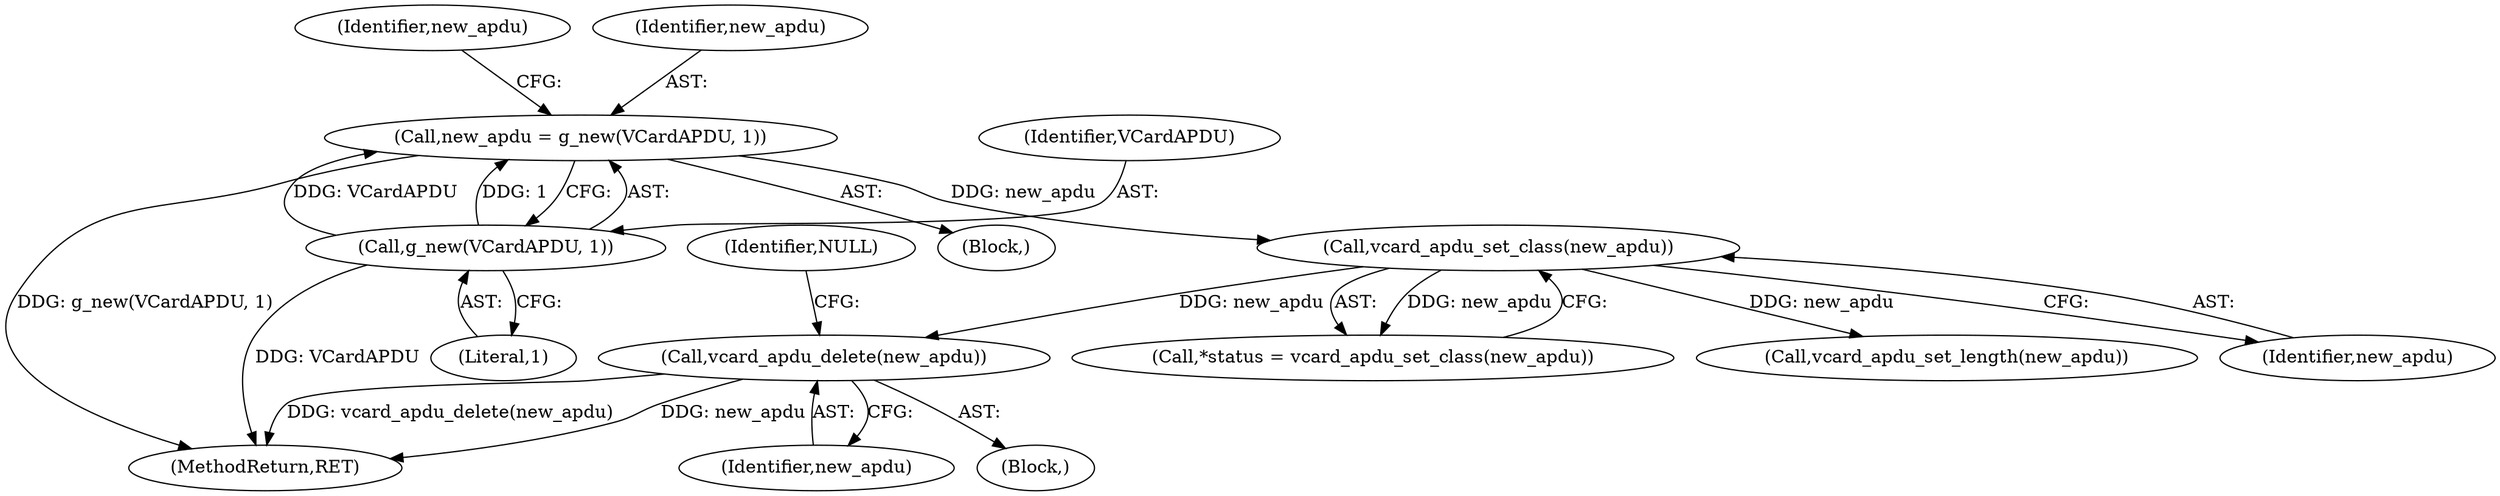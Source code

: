 digraph "0_spice_9113dc6a303604a2d9812ac70c17d076ef11886c@API" {
"1000149" [label="(Call,vcard_apdu_delete(new_apdu))"];
"1000141" [label="(Call,vcard_apdu_set_class(new_apdu))"];
"1000121" [label="(Call,new_apdu = g_new(VCardAPDU, 1))"];
"1000123" [label="(Call,g_new(VCardAPDU, 1))"];
"1000152" [label="(Identifier,NULL)"];
"1000121" [label="(Call,new_apdu = g_new(VCardAPDU, 1))"];
"1000128" [label="(Identifier,new_apdu)"];
"1000148" [label="(Block,)"];
"1000138" [label="(Call,*status = vcard_apdu_set_class(new_apdu))"];
"1000122" [label="(Identifier,new_apdu)"];
"1000149" [label="(Call,vcard_apdu_delete(new_apdu))"];
"1000156" [label="(Call,vcard_apdu_set_length(new_apdu))"];
"1000125" [label="(Literal,1)"];
"1000171" [label="(MethodReturn,RET)"];
"1000142" [label="(Identifier,new_apdu)"];
"1000104" [label="(Block,)"];
"1000123" [label="(Call,g_new(VCardAPDU, 1))"];
"1000124" [label="(Identifier,VCardAPDU)"];
"1000141" [label="(Call,vcard_apdu_set_class(new_apdu))"];
"1000150" [label="(Identifier,new_apdu)"];
"1000149" -> "1000148"  [label="AST: "];
"1000149" -> "1000150"  [label="CFG: "];
"1000150" -> "1000149"  [label="AST: "];
"1000152" -> "1000149"  [label="CFG: "];
"1000149" -> "1000171"  [label="DDG: vcard_apdu_delete(new_apdu)"];
"1000149" -> "1000171"  [label="DDG: new_apdu"];
"1000141" -> "1000149"  [label="DDG: new_apdu"];
"1000141" -> "1000138"  [label="AST: "];
"1000141" -> "1000142"  [label="CFG: "];
"1000142" -> "1000141"  [label="AST: "];
"1000138" -> "1000141"  [label="CFG: "];
"1000141" -> "1000138"  [label="DDG: new_apdu"];
"1000121" -> "1000141"  [label="DDG: new_apdu"];
"1000141" -> "1000156"  [label="DDG: new_apdu"];
"1000121" -> "1000104"  [label="AST: "];
"1000121" -> "1000123"  [label="CFG: "];
"1000122" -> "1000121"  [label="AST: "];
"1000123" -> "1000121"  [label="AST: "];
"1000128" -> "1000121"  [label="CFG: "];
"1000121" -> "1000171"  [label="DDG: g_new(VCardAPDU, 1)"];
"1000123" -> "1000121"  [label="DDG: VCardAPDU"];
"1000123" -> "1000121"  [label="DDG: 1"];
"1000123" -> "1000125"  [label="CFG: "];
"1000124" -> "1000123"  [label="AST: "];
"1000125" -> "1000123"  [label="AST: "];
"1000123" -> "1000171"  [label="DDG: VCardAPDU"];
}
